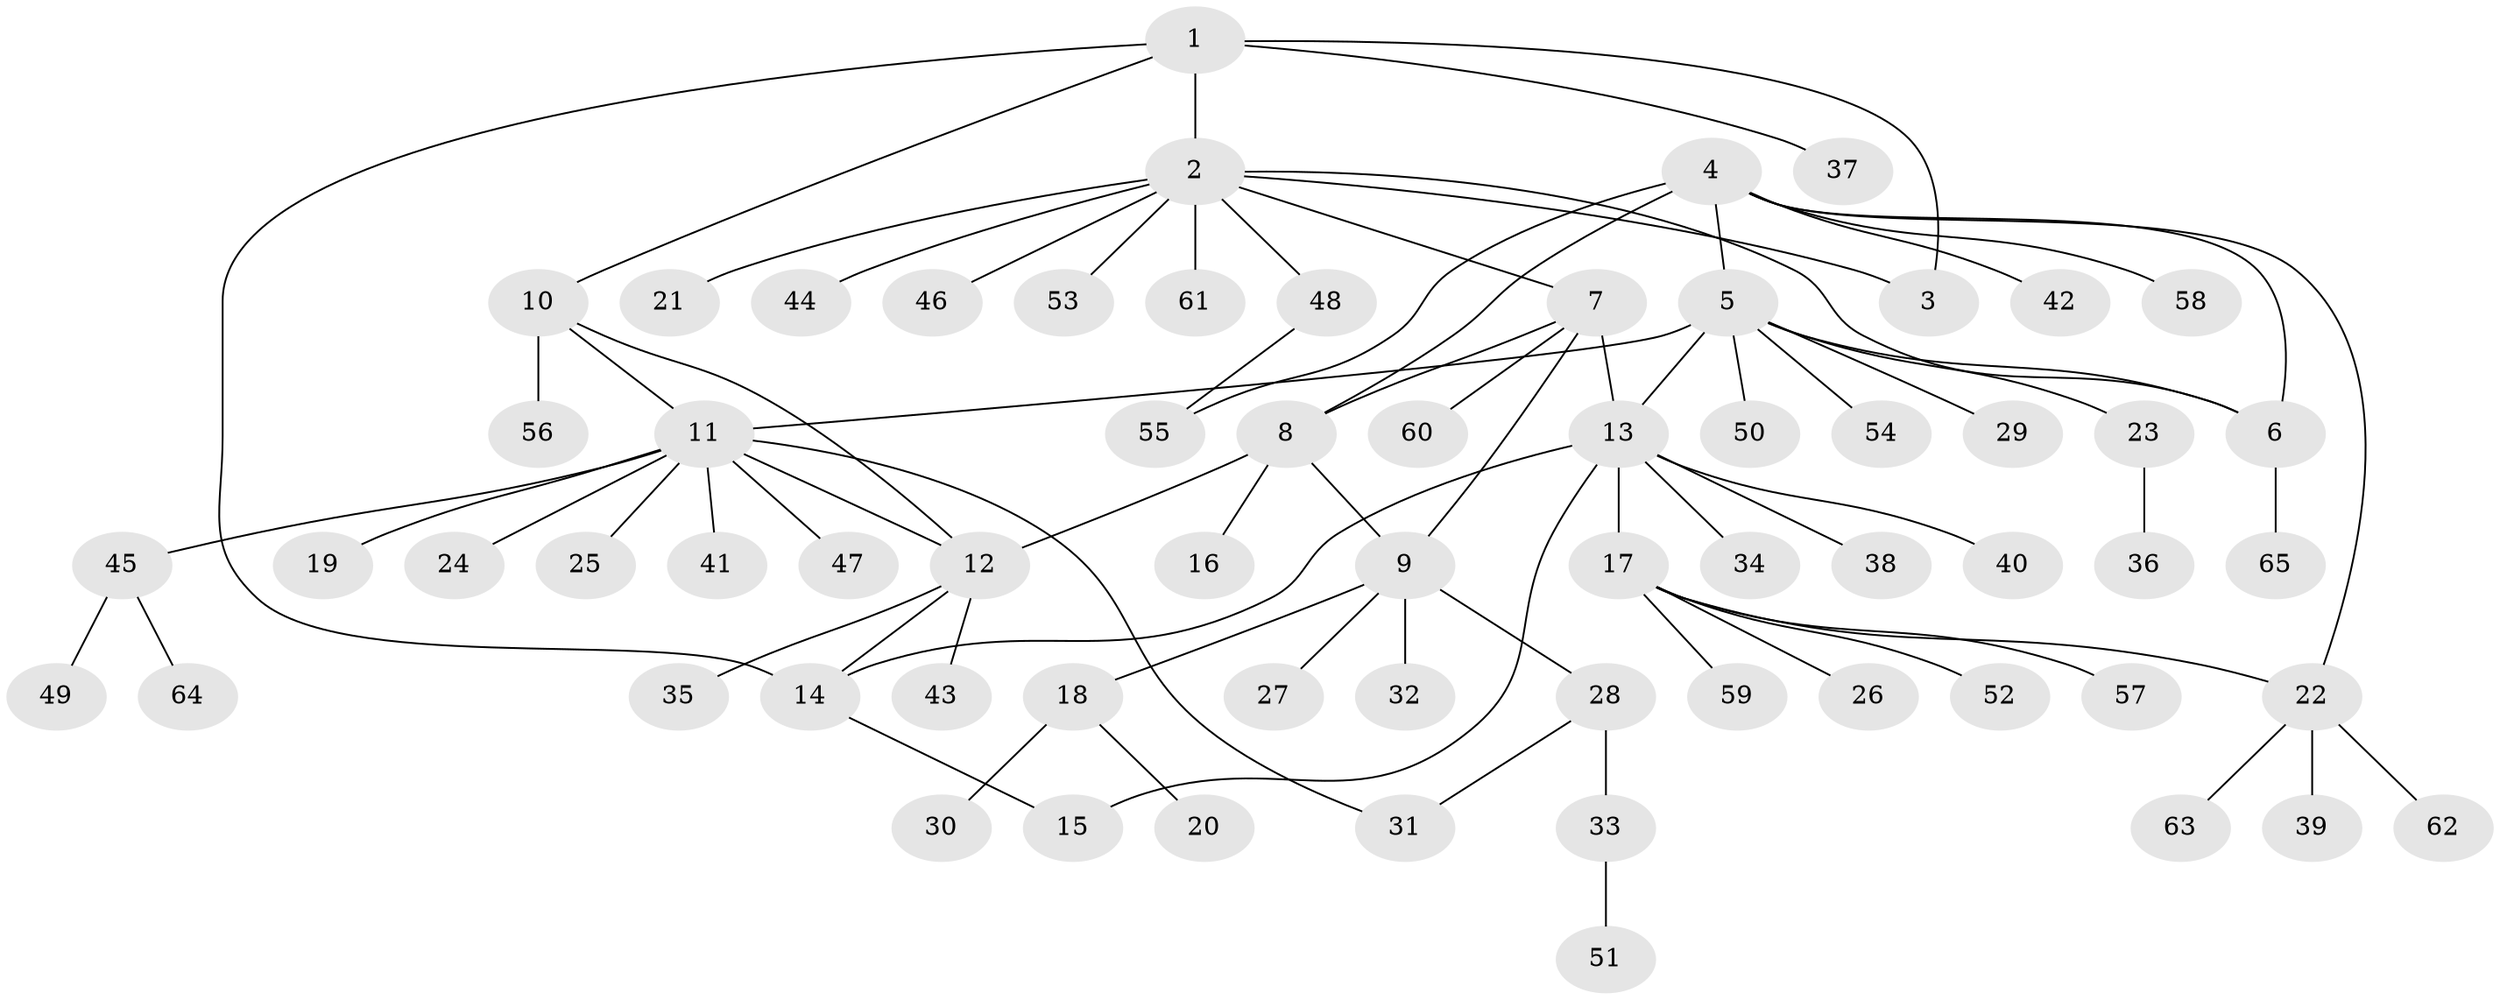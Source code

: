 // coarse degree distribution, {4: 0.041666666666666664, 8: 0.041666666666666664, 5: 0.041666666666666664, 9: 0.041666666666666664, 3: 0.08333333333333333, 11: 0.020833333333333332, 1: 0.6458333333333334, 2: 0.08333333333333333}
// Generated by graph-tools (version 1.1) at 2025/52/02/27/25 19:52:15]
// undirected, 65 vertices, 78 edges
graph export_dot {
graph [start="1"]
  node [color=gray90,style=filled];
  1;
  2;
  3;
  4;
  5;
  6;
  7;
  8;
  9;
  10;
  11;
  12;
  13;
  14;
  15;
  16;
  17;
  18;
  19;
  20;
  21;
  22;
  23;
  24;
  25;
  26;
  27;
  28;
  29;
  30;
  31;
  32;
  33;
  34;
  35;
  36;
  37;
  38;
  39;
  40;
  41;
  42;
  43;
  44;
  45;
  46;
  47;
  48;
  49;
  50;
  51;
  52;
  53;
  54;
  55;
  56;
  57;
  58;
  59;
  60;
  61;
  62;
  63;
  64;
  65;
  1 -- 2;
  1 -- 3;
  1 -- 10;
  1 -- 14;
  1 -- 37;
  2 -- 3;
  2 -- 6;
  2 -- 7;
  2 -- 21;
  2 -- 44;
  2 -- 46;
  2 -- 48;
  2 -- 53;
  2 -- 61;
  4 -- 5;
  4 -- 6;
  4 -- 8;
  4 -- 22;
  4 -- 42;
  4 -- 55;
  4 -- 58;
  5 -- 6;
  5 -- 11;
  5 -- 13;
  5 -- 23;
  5 -- 29;
  5 -- 50;
  5 -- 54;
  6 -- 65;
  7 -- 8;
  7 -- 9;
  7 -- 13;
  7 -- 60;
  8 -- 9;
  8 -- 12;
  8 -- 16;
  9 -- 18;
  9 -- 27;
  9 -- 28;
  9 -- 32;
  10 -- 11;
  10 -- 12;
  10 -- 56;
  11 -- 12;
  11 -- 19;
  11 -- 24;
  11 -- 25;
  11 -- 31;
  11 -- 41;
  11 -- 45;
  11 -- 47;
  12 -- 14;
  12 -- 35;
  12 -- 43;
  13 -- 14;
  13 -- 15;
  13 -- 17;
  13 -- 34;
  13 -- 38;
  13 -- 40;
  14 -- 15;
  17 -- 22;
  17 -- 26;
  17 -- 52;
  17 -- 57;
  17 -- 59;
  18 -- 20;
  18 -- 30;
  22 -- 39;
  22 -- 62;
  22 -- 63;
  23 -- 36;
  28 -- 31;
  28 -- 33;
  33 -- 51;
  45 -- 49;
  45 -- 64;
  48 -- 55;
}

